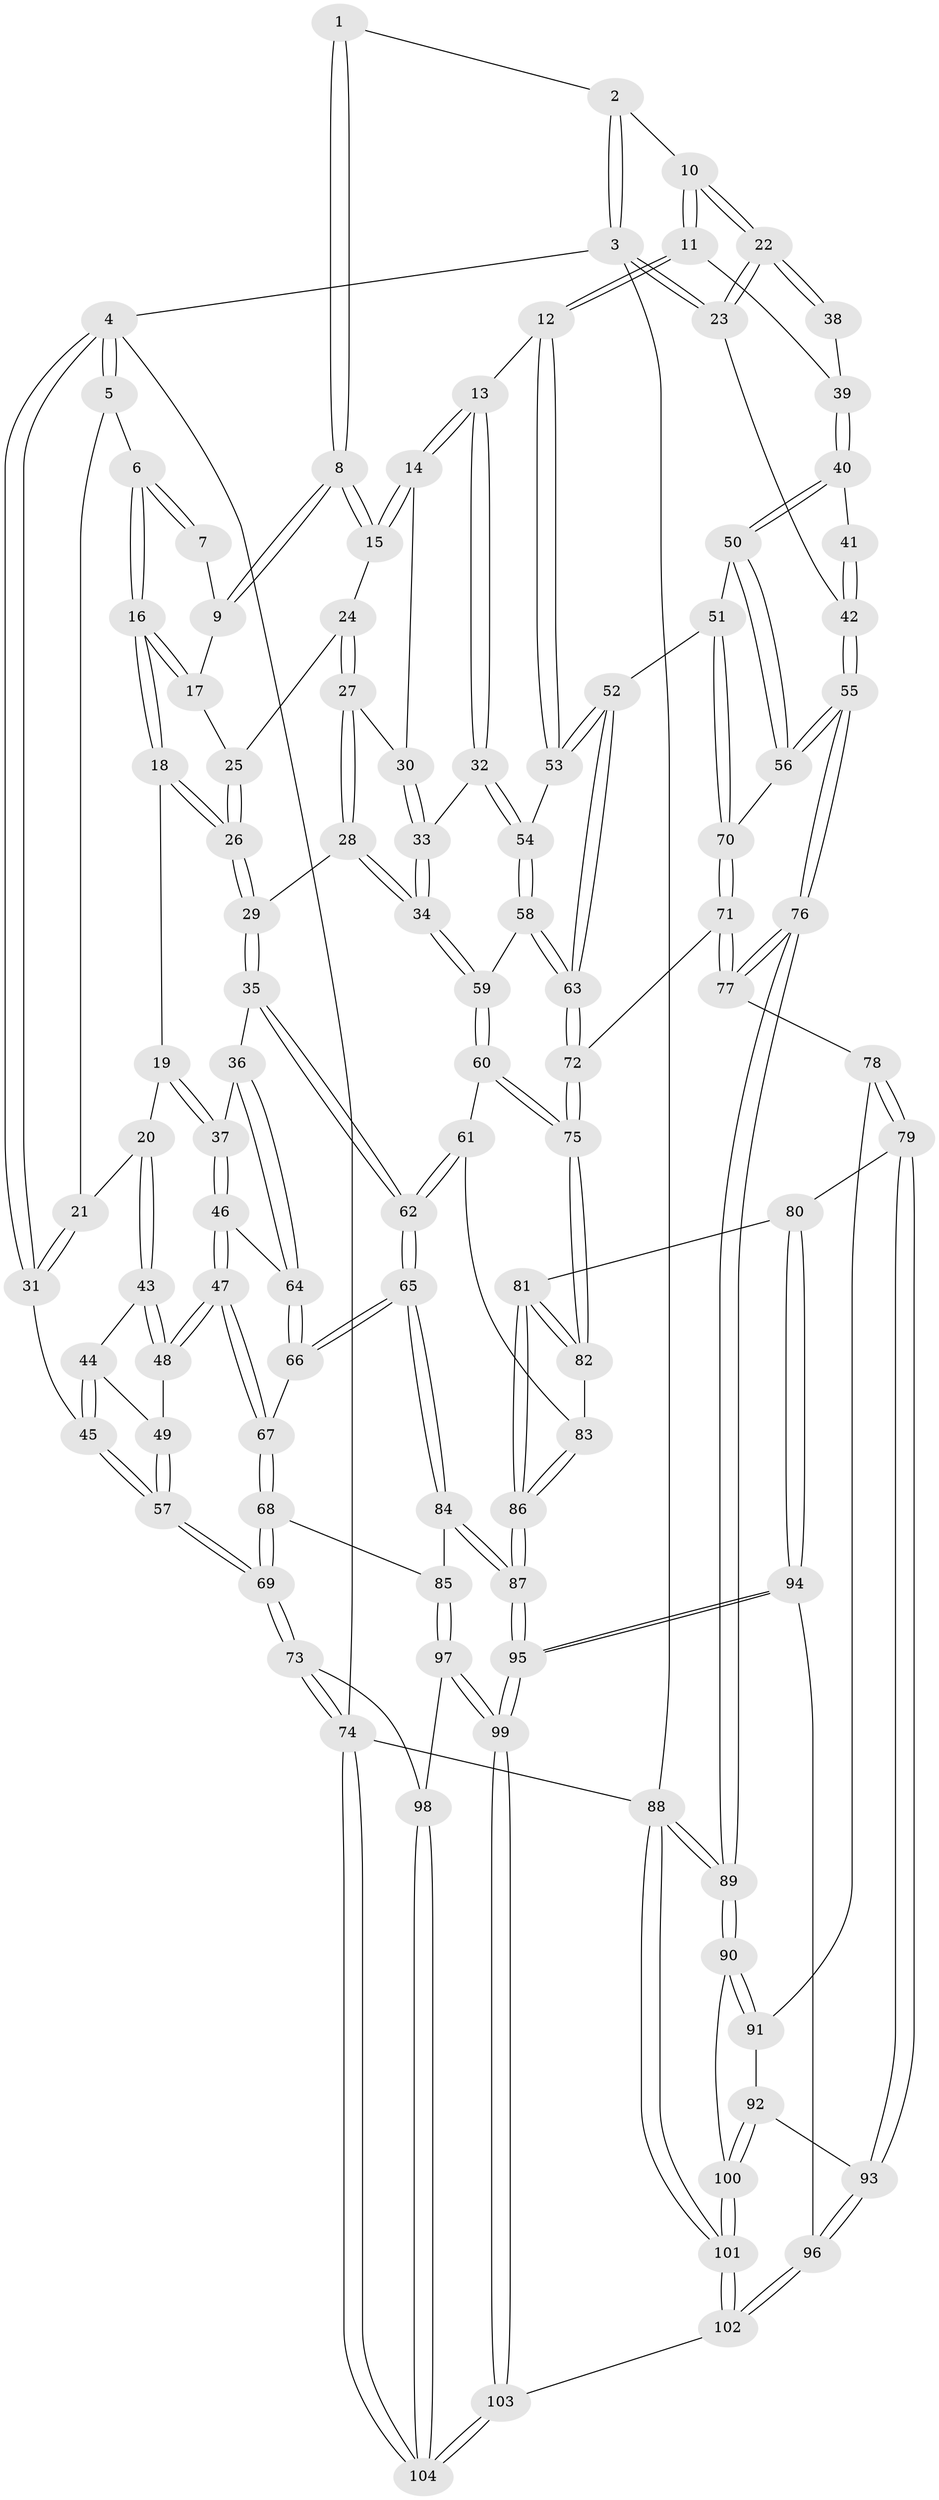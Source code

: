 // coarse degree distribution, {2: 0.11538461538461539, 4: 0.23076923076923078, 3: 0.5769230769230769, 5: 0.07692307692307693}
// Generated by graph-tools (version 1.1) at 2025/54/03/04/25 22:54:46]
// undirected, 104 vertices, 257 edges
graph export_dot {
  node [color=gray90,style=filled];
  1 [pos="+0.6384208793418307+0"];
  2 [pos="+0.6714228728996295+0"];
  3 [pos="+1+0"];
  4 [pos="+0+0"];
  5 [pos="+0.16012572443295878+0"];
  6 [pos="+0.1715192361285887+0"];
  7 [pos="+0.6114541196757628+0"];
  8 [pos="+0.6125889297551488+0.07481722619166506"];
  9 [pos="+0.441312670443195+0.09298412400556205"];
  10 [pos="+0.8575957764395946+0.09658678305221255"];
  11 [pos="+0.7894801423279533+0.23401050793602443"];
  12 [pos="+0.7668523703869969+0.24346974884354383"];
  13 [pos="+0.6726704917573668+0.20132966234453556"];
  14 [pos="+0.6194313307535725+0.12482457394220295"];
  15 [pos="+0.6138659292523476+0.1098257374260439"];
  16 [pos="+0.262517806689039+0.038914744184826766"];
  17 [pos="+0.3883350664807323+0.11853406492583189"];
  18 [pos="+0.24017897723503528+0.17980089513096909"];
  19 [pos="+0.20019216521723526+0.22480085722796753"];
  20 [pos="+0.13898774046587853+0.2550102300218104"];
  21 [pos="+0.0559183898887268+0.18947487376988387"];
  22 [pos="+1+0.07718248610300349"];
  23 [pos="+1+0.03386018237589236"];
  24 [pos="+0.45385423853900364+0.16131183520509593"];
  25 [pos="+0.4060961996842217+0.1406414374221325"];
  26 [pos="+0.37561704485094655+0.2944538967466846"];
  27 [pos="+0.4703498554518251+0.24344870682264383"];
  28 [pos="+0.4380769326689912+0.3250974275458942"];
  29 [pos="+0.39560892576606876+0.3287850792723435"];
  30 [pos="+0.5306338452695506+0.211449028213628"];
  31 [pos="+0+0.25947872855406956"];
  32 [pos="+0.5590937049404869+0.337428218144776"];
  33 [pos="+0.5510030278754817+0.33886432402241795"];
  34 [pos="+0.5048336000850976+0.35248925012151194"];
  35 [pos="+0.3567252200256491+0.37450613293434803"];
  36 [pos="+0.3390829581612932+0.3756917860217502"];
  37 [pos="+0.25623322167424456+0.34746708140954174"];
  38 [pos="+1+0.20484958419211494"];
  39 [pos="+0.8516668282946728+0.25298282680106526"];
  40 [pos="+0.9246601847041018+0.3379071393542531"];
  41 [pos="+0.9660490769211643+0.3014295853437873"];
  42 [pos="+1+0.4175821407166563"];
  43 [pos="+0.13254214177835485+0.2701860572427789"];
  44 [pos="+0.0785634476982343+0.2812115782266178"];
  45 [pos="+0+0.2755742236988248"];
  46 [pos="+0.14331225504861422+0.405226700874945"];
  47 [pos="+0.12195227226034483+0.4062233588272376"];
  48 [pos="+0.12142270666794568+0.4048838462452308"];
  49 [pos="+0.0004517956701333632+0.34732554766095425"];
  50 [pos="+0.9392812331592951+0.39707839301287184"];
  51 [pos="+0.8383183884400508+0.43839058545709425"];
  52 [pos="+0.7854939338028903+0.419670348835533"];
  53 [pos="+0.7640994646178286+0.27410448995997705"];
  54 [pos="+0.6301968478476916+0.3919837289260473"];
  55 [pos="+1+0.4758326647309607"];
  56 [pos="+1+0.45662835643779787"];
  57 [pos="+0+0.2758158470311646"];
  58 [pos="+0.6522549302073967+0.44046985420774515"];
  59 [pos="+0.5186261776568535+0.4934843379243043"];
  60 [pos="+0.5176032477497045+0.4963267917581217"];
  61 [pos="+0.4248444773888024+0.56082057042365"];
  62 [pos="+0.3812858600010792+0.5599665095833948"];
  63 [pos="+0.7088730838995244+0.4795711699866856"];
  64 [pos="+0.2454312949377834+0.44515693611167"];
  65 [pos="+0.3132988017033748+0.6081296748392635"];
  66 [pos="+0.26689463200248936+0.5738323557903349"];
  67 [pos="+0.08362110702001152+0.5192245785334739"];
  68 [pos="+0+0.6350772997167077"];
  69 [pos="+0+0.6377897767783073"];
  70 [pos="+0.8766501062751558+0.5492456437678168"];
  71 [pos="+0.8718916250930513+0.5665497231027958"];
  72 [pos="+0.7014999701350545+0.545468755950123"];
  73 [pos="+0+1"];
  74 [pos="+0+1"];
  75 [pos="+0.6683840117751486+0.6111138437661572"];
  76 [pos="+1+0.5616439662837119"];
  77 [pos="+0.8872664851200207+0.6445454130973086"];
  78 [pos="+0.8755275247757095+0.6679780989398507"];
  79 [pos="+0.7386206692569393+0.7257840915935643"];
  80 [pos="+0.7185120899973756+0.7190843761797879"];
  81 [pos="+0.675513401742295+0.6909513756360229"];
  82 [pos="+0.6661481679754706+0.6580216542603736"];
  83 [pos="+0.47484613145856736+0.6125064527416326"];
  84 [pos="+0.29901932754369803+0.679758375167904"];
  85 [pos="+0.1449305887918856+0.7759328619394615"];
  86 [pos="+0.4985073770873522+0.8081414679279354"];
  87 [pos="+0.4605548502424483+0.8542932666134802"];
  88 [pos="+1+1"];
  89 [pos="+1+0.9658703663510813"];
  90 [pos="+1+0.8611006263491416"];
  91 [pos="+0.9241608472820884+0.7284641473771489"];
  92 [pos="+0.808005011544515+0.8493601491069247"];
  93 [pos="+0.7986618333004261+0.8411850955064972"];
  94 [pos="+0.6632065216892598+0.8684958284189888"];
  95 [pos="+0.45795578817737614+0.9081256973367323"];
  96 [pos="+0.6964584593348074+0.9140537431439095"];
  97 [pos="+0.15531809759475682+0.8512632489497464"];
  98 [pos="+0.1510954318840539+0.8564708297568373"];
  99 [pos="+0.4270682736062148+1"];
  100 [pos="+0.8466192085960224+0.8856039209229437"];
  101 [pos="+0.7272722454074456+1"];
  102 [pos="+0.6517485778710889+1"];
  103 [pos="+0.44407221826388893+1"];
  104 [pos="+0+1"];
  1 -- 2;
  1 -- 8;
  1 -- 8;
  2 -- 3;
  2 -- 3;
  2 -- 10;
  3 -- 4;
  3 -- 23;
  3 -- 23;
  3 -- 88;
  4 -- 5;
  4 -- 5;
  4 -- 31;
  4 -- 31;
  4 -- 74;
  5 -- 6;
  5 -- 21;
  6 -- 7;
  6 -- 7;
  6 -- 16;
  6 -- 16;
  7 -- 9;
  8 -- 9;
  8 -- 9;
  8 -- 15;
  8 -- 15;
  9 -- 17;
  10 -- 11;
  10 -- 11;
  10 -- 22;
  10 -- 22;
  11 -- 12;
  11 -- 12;
  11 -- 39;
  12 -- 13;
  12 -- 53;
  12 -- 53;
  13 -- 14;
  13 -- 14;
  13 -- 32;
  13 -- 32;
  14 -- 15;
  14 -- 15;
  14 -- 30;
  15 -- 24;
  16 -- 17;
  16 -- 17;
  16 -- 18;
  16 -- 18;
  17 -- 25;
  18 -- 19;
  18 -- 26;
  18 -- 26;
  19 -- 20;
  19 -- 37;
  19 -- 37;
  20 -- 21;
  20 -- 43;
  20 -- 43;
  21 -- 31;
  21 -- 31;
  22 -- 23;
  22 -- 23;
  22 -- 38;
  22 -- 38;
  23 -- 42;
  24 -- 25;
  24 -- 27;
  24 -- 27;
  25 -- 26;
  25 -- 26;
  26 -- 29;
  26 -- 29;
  27 -- 28;
  27 -- 28;
  27 -- 30;
  28 -- 29;
  28 -- 34;
  28 -- 34;
  29 -- 35;
  29 -- 35;
  30 -- 33;
  30 -- 33;
  31 -- 45;
  32 -- 33;
  32 -- 54;
  32 -- 54;
  33 -- 34;
  33 -- 34;
  34 -- 59;
  34 -- 59;
  35 -- 36;
  35 -- 62;
  35 -- 62;
  36 -- 37;
  36 -- 64;
  36 -- 64;
  37 -- 46;
  37 -- 46;
  38 -- 39;
  39 -- 40;
  39 -- 40;
  40 -- 41;
  40 -- 50;
  40 -- 50;
  41 -- 42;
  41 -- 42;
  42 -- 55;
  42 -- 55;
  43 -- 44;
  43 -- 48;
  43 -- 48;
  44 -- 45;
  44 -- 45;
  44 -- 49;
  45 -- 57;
  45 -- 57;
  46 -- 47;
  46 -- 47;
  46 -- 64;
  47 -- 48;
  47 -- 48;
  47 -- 67;
  47 -- 67;
  48 -- 49;
  49 -- 57;
  49 -- 57;
  50 -- 51;
  50 -- 56;
  50 -- 56;
  51 -- 52;
  51 -- 70;
  51 -- 70;
  52 -- 53;
  52 -- 53;
  52 -- 63;
  52 -- 63;
  53 -- 54;
  54 -- 58;
  54 -- 58;
  55 -- 56;
  55 -- 56;
  55 -- 76;
  55 -- 76;
  56 -- 70;
  57 -- 69;
  57 -- 69;
  58 -- 59;
  58 -- 63;
  58 -- 63;
  59 -- 60;
  59 -- 60;
  60 -- 61;
  60 -- 75;
  60 -- 75;
  61 -- 62;
  61 -- 62;
  61 -- 83;
  62 -- 65;
  62 -- 65;
  63 -- 72;
  63 -- 72;
  64 -- 66;
  64 -- 66;
  65 -- 66;
  65 -- 66;
  65 -- 84;
  65 -- 84;
  66 -- 67;
  67 -- 68;
  67 -- 68;
  68 -- 69;
  68 -- 69;
  68 -- 85;
  69 -- 73;
  69 -- 73;
  70 -- 71;
  70 -- 71;
  71 -- 72;
  71 -- 77;
  71 -- 77;
  72 -- 75;
  72 -- 75;
  73 -- 74;
  73 -- 74;
  73 -- 98;
  74 -- 88;
  74 -- 104;
  74 -- 104;
  75 -- 82;
  75 -- 82;
  76 -- 77;
  76 -- 77;
  76 -- 89;
  76 -- 89;
  77 -- 78;
  78 -- 79;
  78 -- 79;
  78 -- 91;
  79 -- 80;
  79 -- 93;
  79 -- 93;
  80 -- 81;
  80 -- 94;
  80 -- 94;
  81 -- 82;
  81 -- 82;
  81 -- 86;
  81 -- 86;
  82 -- 83;
  83 -- 86;
  83 -- 86;
  84 -- 85;
  84 -- 87;
  84 -- 87;
  85 -- 97;
  85 -- 97;
  86 -- 87;
  86 -- 87;
  87 -- 95;
  87 -- 95;
  88 -- 89;
  88 -- 89;
  88 -- 101;
  88 -- 101;
  89 -- 90;
  89 -- 90;
  90 -- 91;
  90 -- 91;
  90 -- 100;
  91 -- 92;
  92 -- 93;
  92 -- 100;
  92 -- 100;
  93 -- 96;
  93 -- 96;
  94 -- 95;
  94 -- 95;
  94 -- 96;
  95 -- 99;
  95 -- 99;
  96 -- 102;
  96 -- 102;
  97 -- 98;
  97 -- 99;
  97 -- 99;
  98 -- 104;
  98 -- 104;
  99 -- 103;
  99 -- 103;
  100 -- 101;
  100 -- 101;
  101 -- 102;
  101 -- 102;
  102 -- 103;
  103 -- 104;
  103 -- 104;
}
